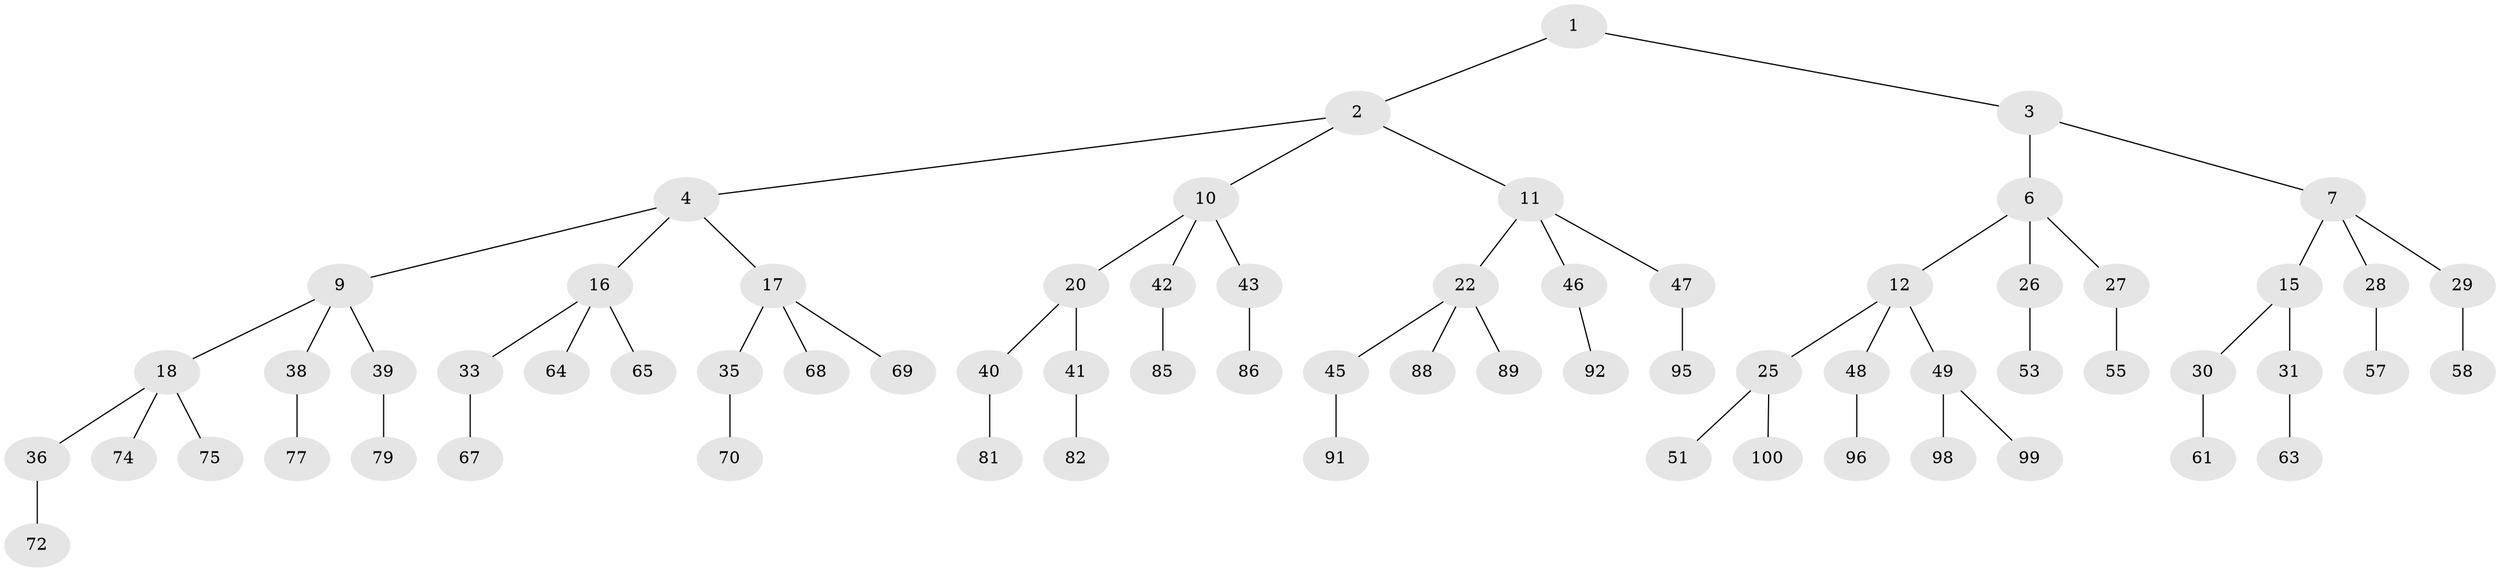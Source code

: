 // original degree distribution, {2: 0.02, 3: 0.48, 1: 0.5}
// Generated by graph-tools (version 1.1) at 2025/38/02/21/25 10:38:56]
// undirected, 68 vertices, 67 edges
graph export_dot {
graph [start="1"]
  node [color=gray90,style=filled];
  1;
  2 [latent=1,super="+5"];
  3 [latent=1];
  4 [latent=0.5,super="+8"];
  6 [latent=0.5,super="+13"];
  7 [latent=0.5,super="+14"];
  9 [latent=0.333333,super="+19"];
  10 [latent=0.333333,super="+21"];
  11 [latent=0.333333,super="+23"];
  12 [latent=0.333333,super="+24"];
  15 [latent=0.333333];
  16 [latent=0.25,super="+32"];
  17 [latent=0.25,super="+34"];
  18 [latent=0.25,super="+37"];
  20 [latent=0.25];
  22 [latent=0.25,super="+44"];
  25 [latent=0.25,super="+50"];
  26 [latent=0.25,super="+52"];
  27 [latent=0.25,super="+54"];
  28 [latent=0.25,super="+56"];
  29 [latent=0.25,super="+59"];
  30 [latent=0.25,super="+60"];
  31 [latent=0.25,super="+62"];
  33 [latent=0.2,super="+66"];
  35 [latent=0.2,super="+71"];
  36 [latent=0.2,super="+73"];
  38 [latent=0.2,super="+76"];
  39 [latent=0.2,super="+78"];
  40 [latent=0.2,super="+80"];
  41 [latent=0.2,super="+83"];
  42 [latent=0.2,super="+84"];
  43 [latent=0.2,super="+87"];
  45 [latent=0.2,super="+90"];
  46 [latent=0.2,super="+93"];
  47 [latent=0.2,super="+94"];
  48 [latent=0.2,super="+97"];
  49 [latent=0.2];
  51 [latent=0.2];
  53 [latent=0.2];
  55 [latent=0.2];
  57 [latent=0.2];
  58 [latent=0.2];
  61 [latent=0.2];
  63 [latent=0.2];
  64 [latent=0.166667];
  65 [latent=0.166667];
  67 [latent=0.166667];
  68 [latent=0.166667];
  69 [latent=0.166667];
  70 [latent=0.166667];
  72 [latent=0.166667];
  74 [latent=0.166667];
  75 [latent=0.166667];
  77 [latent=0.166667];
  79 [latent=0.166667];
  81 [latent=0.166667];
  82 [latent=0.166667];
  85 [latent=0.166667];
  86 [latent=0.166667];
  88 [latent=0.166667];
  89 [latent=0.166667];
  91 [latent=0.166667];
  92 [latent=0.166667];
  95 [latent=0.166667];
  96 [latent=0.166667];
  98 [latent=0.166667];
  99 [latent=0.166667];
  100 [latent=0.166667];
  1 -- 2;
  1 -- 3;
  2 -- 4;
  2 -- 11;
  2 -- 10;
  3 -- 6;
  3 -- 7;
  4 -- 9;
  4 -- 16;
  4 -- 17;
  6 -- 12;
  6 -- 26;
  6 -- 27;
  7 -- 15;
  7 -- 28;
  7 -- 29;
  9 -- 18;
  9 -- 38;
  9 -- 39;
  10 -- 20;
  10 -- 43;
  10 -- 42;
  11 -- 22;
  11 -- 46;
  11 -- 47;
  12 -- 25;
  12 -- 48;
  12 -- 49;
  15 -- 30;
  15 -- 31;
  16 -- 33;
  16 -- 65;
  16 -- 64;
  17 -- 35;
  17 -- 68;
  17 -- 69;
  18 -- 36;
  18 -- 75;
  18 -- 74;
  20 -- 40;
  20 -- 41;
  22 -- 45;
  22 -- 88;
  22 -- 89;
  25 -- 51;
  25 -- 100;
  26 -- 53;
  27 -- 55;
  28 -- 57;
  29 -- 58;
  30 -- 61;
  31 -- 63;
  33 -- 67;
  35 -- 70;
  36 -- 72;
  38 -- 77;
  39 -- 79;
  40 -- 81;
  41 -- 82;
  42 -- 85;
  43 -- 86;
  45 -- 91;
  46 -- 92;
  47 -- 95;
  48 -- 96;
  49 -- 98;
  49 -- 99;
}
